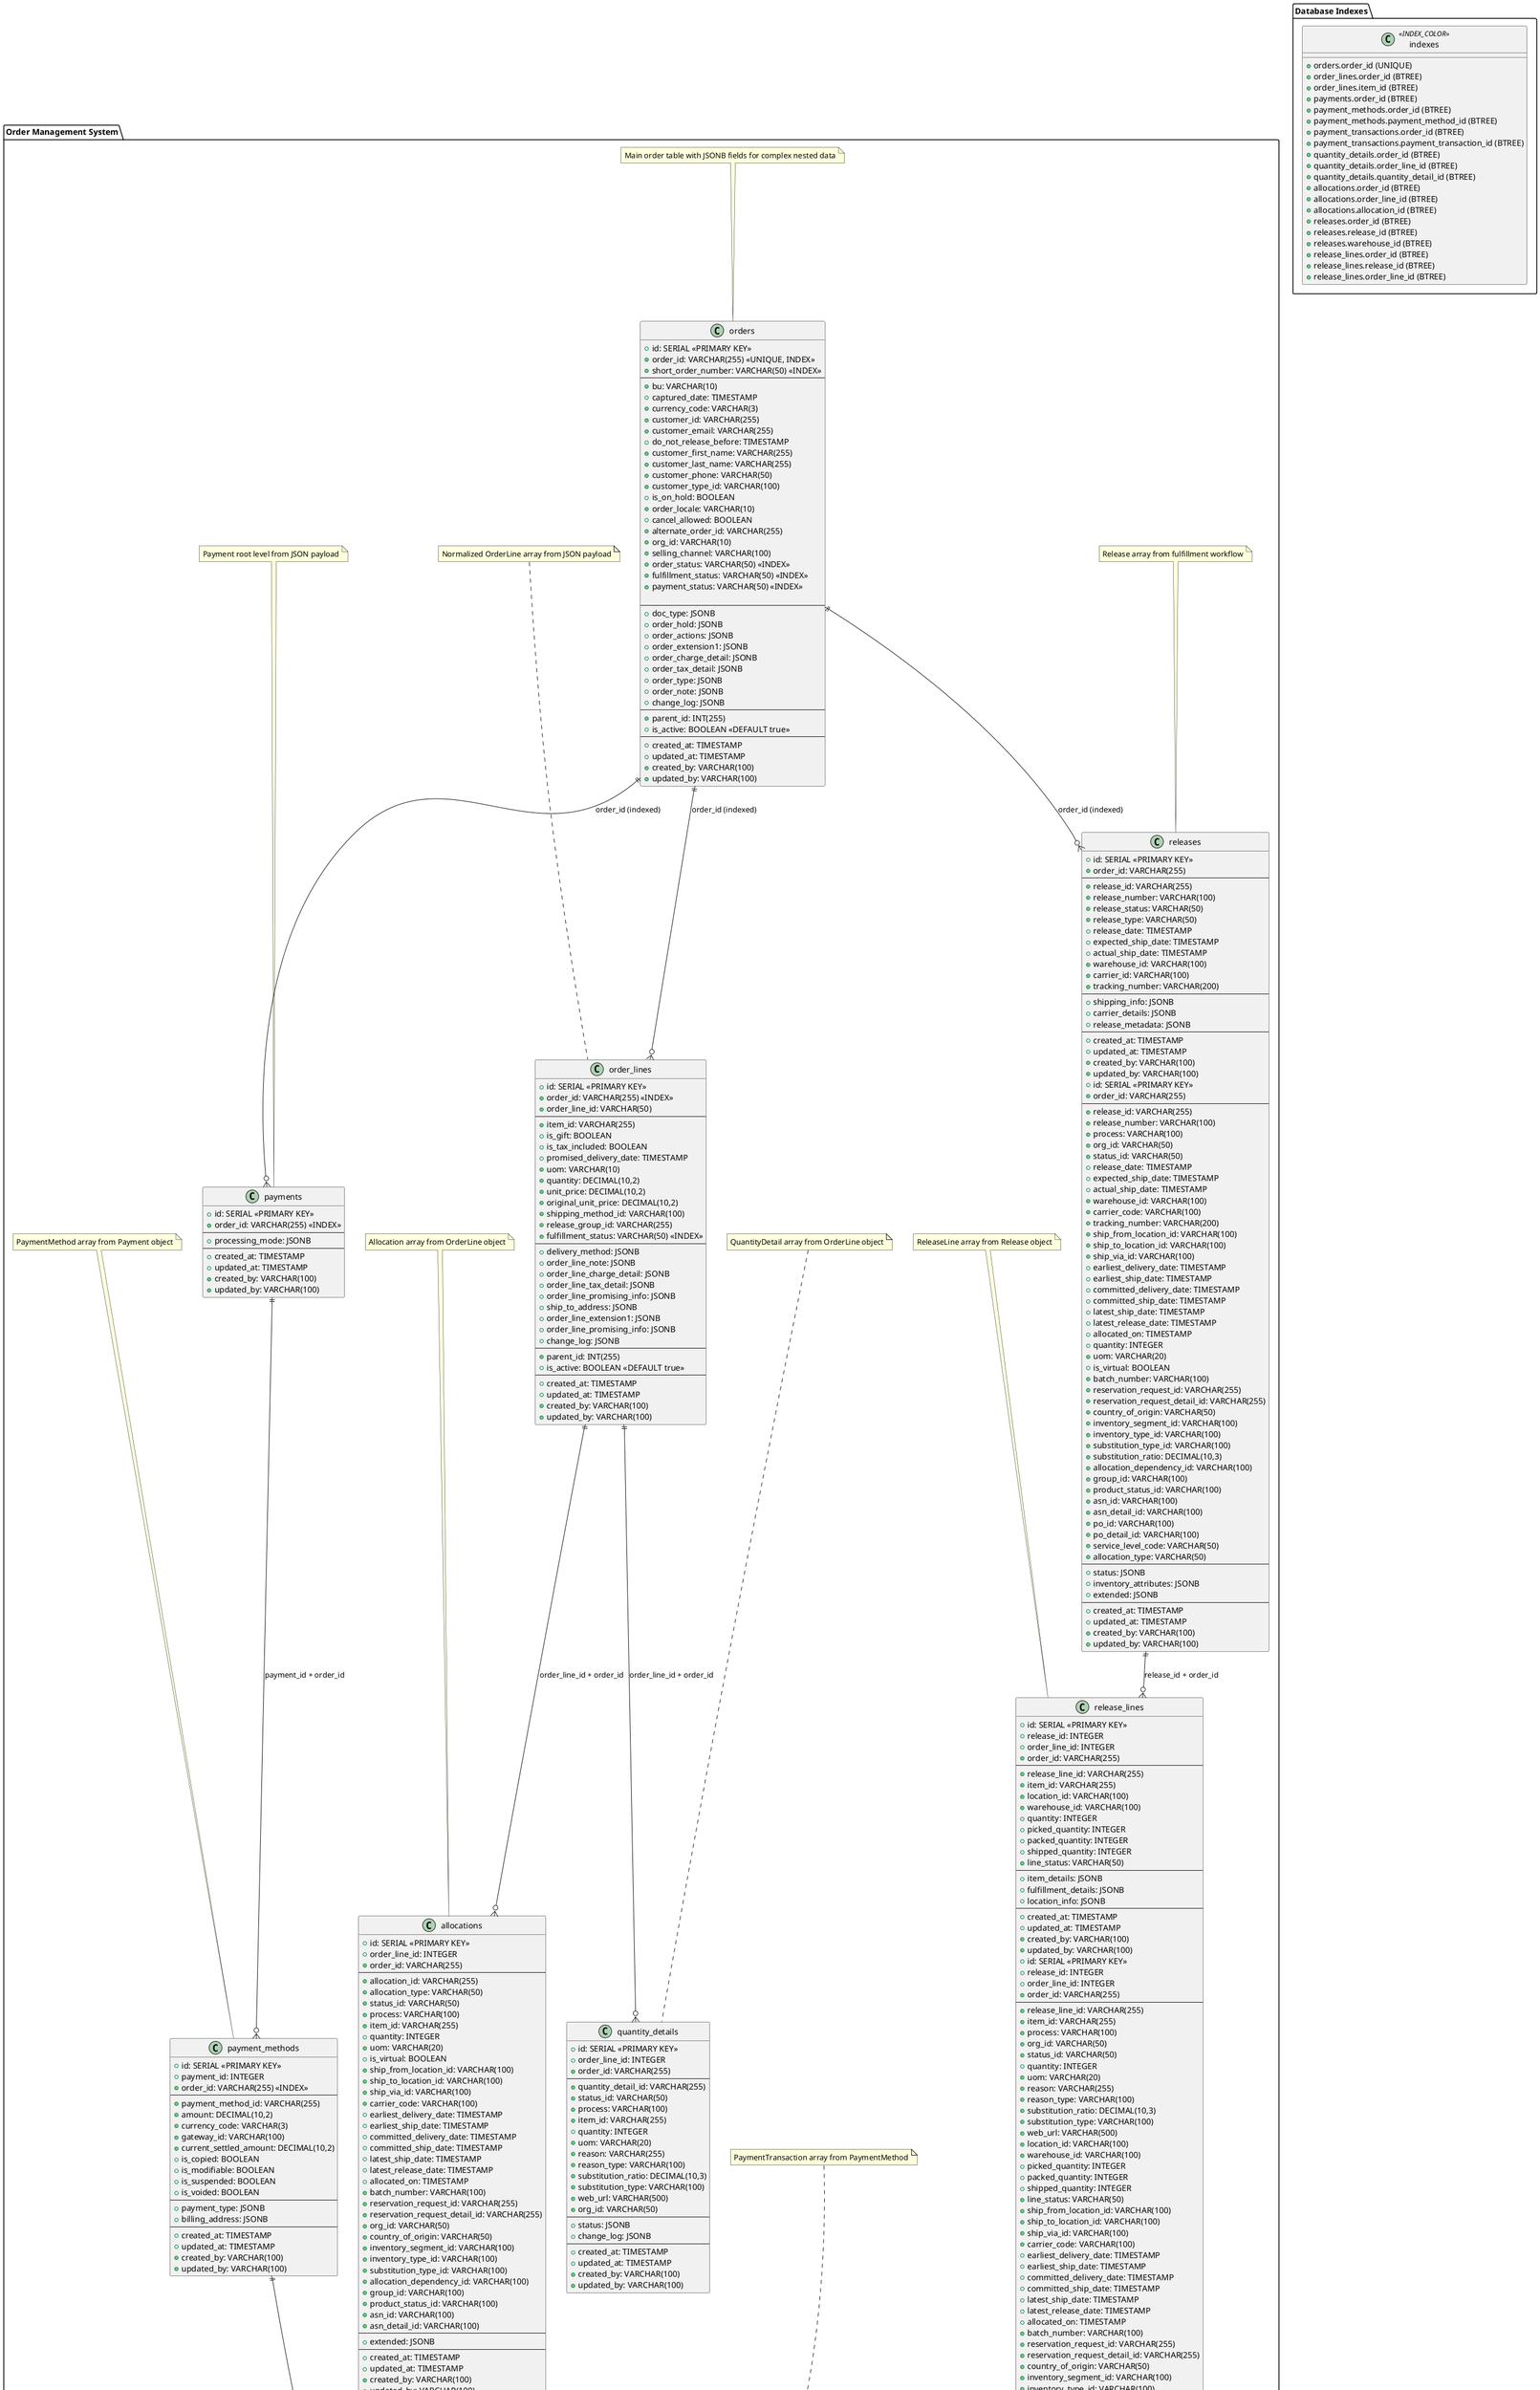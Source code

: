 @startuml Order Management System Class Diagram

package "Order Management System" {
  
  class orders {
    + id: SERIAL <<PRIMARY KEY>>
    + order_id: VARCHAR(255) <<UNIQUE, INDEX>>
		+ short_order_number: VARCHAR(50) <<INDEX>>
    --
    + bu: VARCHAR(10)
    + captured_date: TIMESTAMP
    + currency_code: VARCHAR(3)
    + customer_id: VARCHAR(255)
    + customer_email: VARCHAR(255)
    + do_not_release_before: TIMESTAMP
    + customer_first_name: VARCHAR(255)
    + customer_last_name: VARCHAR(255)
    + customer_phone: VARCHAR(50)
    + customer_type_id: VARCHAR(100)
    + is_on_hold: BOOLEAN
    + order_locale: VARCHAR(10)
    + cancel_allowed: BOOLEAN
    + alternate_order_id: VARCHAR(255)
    + org_id: VARCHAR(10)
    + selling_channel: VARCHAR(100)
		+ order_status: VARCHAR(50) <<INDEX>>
		+ fulfillment_status: VARCHAR(50) <<INDEX>>
		+ payment_status: VARCHAR(50) <<INDEX>>
		
    --
    + doc_type: JSONB
    + order_hold: JSONB
    + order_actions: JSONB
    + order_extension1: JSONB
    + order_charge_detail: JSONB
    + order_tax_detail: JSONB
    + order_type: JSONB
    + order_note: JSONB
		+ change_log: JSONB
    --
		+ parent_id: INT(255)
		+ is_active: BOOLEAN <<DEFAULT true>>
		--
    + created_at: TIMESTAMP
    + updated_at: TIMESTAMP
    + created_by: VARCHAR(100)
    + updated_by: VARCHAR(100)
  }

  class order_lines {
    + id: SERIAL <<PRIMARY KEY>>
    + order_id: VARCHAR(255) <<INDEX>>
    + order_line_id: VARCHAR(50)
    --
    + item_id: VARCHAR(255)
    + is_gift: BOOLEAN
    + is_tax_included: BOOLEAN
    + promised_delivery_date: TIMESTAMP
    + uom: VARCHAR(10)
    + quantity: DECIMAL(10,2)
    + unit_price: DECIMAL(10,2)
    + original_unit_price: DECIMAL(10,2)
    + shipping_method_id: VARCHAR(100)
    + release_group_id: VARCHAR(255)
		+ fulfillment_status: VARCHAR(50) <<INDEX>>
    --
    + delivery_method: JSONB
    + order_line_note: JSONB
    + order_line_charge_detail: JSONB
    + order_line_tax_detail: JSONB
    + order_line_promising_info: JSONB
    + ship_to_address: JSONB
    + order_line_extension1: JSONB
		+ order_line_promising_info: JSONB
		+ change_log: JSONB
    --
		+ parent_id: INT(255)
		+ is_active: BOOLEAN <<DEFAULT true>>
		--
    + created_at: TIMESTAMP
    + updated_at: TIMESTAMP
    + created_by: VARCHAR(100)
    + updated_by: VARCHAR(100)
  }

  class payments {
    + id: SERIAL <<PRIMARY KEY>>
    + order_id: VARCHAR(255) <<INDEX>>
    --
    + processing_mode: JSONB
    --
    + created_at: TIMESTAMP
    + updated_at: TIMESTAMP
    + created_by: VARCHAR(100)
    + updated_by: VARCHAR(100)
  }

  class payment_methods {
    + id: SERIAL <<PRIMARY KEY>>
    + payment_id: INTEGER
    + order_id: VARCHAR(255) <<INDEX>>
    --
    + payment_method_id: VARCHAR(255)
    + amount: DECIMAL(10,2)
    + currency_code: VARCHAR(3)
    + gateway_id: VARCHAR(100)
    + current_settled_amount: DECIMAL(10,2)
    + is_copied: BOOLEAN
    + is_modifiable: BOOLEAN
    + is_suspended: BOOLEAN
    + is_voided: BOOLEAN
    --
    + payment_type: JSONB
    + billing_address: JSONB
    --
    + created_at: TIMESTAMP
    + updated_at: TIMESTAMP
    + created_by: VARCHAR(100)
    + updated_by: VARCHAR(100)
  }

  class payment_transactions {
    + id: SERIAL <<PRIMARY KEY>>
    + payment_method_id: INTEGER
    + order_id: VARCHAR(255) <<INDEX>>
    --
    + payment_transaction_id: VARCHAR(255)
    + is_activation: BOOLEAN
    + is_active: BOOLEAN
    + is_copied: BOOLEAN
    + is_valid_for_refund: BOOLEAN
    + reconciliation_id: VARCHAR(255)
    + request_id: VARCHAR(255)
    + request_token: VARCHAR(255)
    + processed_amount: DECIMAL(10,2)
    + transaction_date: TIMESTAMP
    + requested_amount: DECIMAL(10,2)
    --
    + payment_response_status: JSONB
    + status: JSONB
    + transmission_status: JSONB
    + transaction_type: JSONB
    --
    + created_at: TIMESTAMP
    + updated_at: TIMESTAMP
    + created_by: VARCHAR(100)
    + updated_by: VARCHAR(100)
  }

  class quantity_details {
    + id: SERIAL <<PRIMARY KEY>>
    + order_line_id: INTEGER
    + order_id: VARCHAR(255)
    --
    + quantity_detail_id: VARCHAR(255)
    + status_id: VARCHAR(50)
    + process: VARCHAR(100)
    + item_id: VARCHAR(255)
    + quantity: INTEGER
    + uom: VARCHAR(20)
    + reason: VARCHAR(255)
    + reason_type: VARCHAR(100)
    + substitution_ratio: DECIMAL(10,3)
    + substitution_type: VARCHAR(100)
    + web_url: VARCHAR(500)
    + org_id: VARCHAR(50)
    --
    + status: JSONB
    + change_log: JSONB
    --
    + created_at: TIMESTAMP
    + updated_at: TIMESTAMP
    + created_by: VARCHAR(100)
    + updated_by: VARCHAR(100)
  }

  class allocations {
  + id: SERIAL <<PRIMARY KEY>>
  + order_line_id: INTEGER
  + order_id: VARCHAR(255)
  --
  + allocation_id: VARCHAR(255)
  + allocation_type: VARCHAR(50)
  + status_id: VARCHAR(50)
  + process: VARCHAR(100)
  + item_id: VARCHAR(255)
  + quantity: INTEGER
  + uom: VARCHAR(20)
  + is_virtual: BOOLEAN
  + ship_from_location_id: VARCHAR(100)
  + ship_to_location_id: VARCHAR(100)
  + ship_via_id: VARCHAR(100)
  + carrier_code: VARCHAR(100)
  + earliest_delivery_date: TIMESTAMP
  + earliest_ship_date: TIMESTAMP
  + committed_delivery_date: TIMESTAMP
  + committed_ship_date: TIMESTAMP
  + latest_ship_date: TIMESTAMP
  + latest_release_date: TIMESTAMP
  + allocated_on: TIMESTAMP
  + batch_number: VARCHAR(100)
  + reservation_request_id: VARCHAR(255)
  + reservation_request_detail_id: VARCHAR(255)
  + org_id: VARCHAR(50)
  + country_of_origin: VARCHAR(50)
  + inventory_segment_id: VARCHAR(100)
  + inventory_type_id: VARCHAR(100)
  + substitution_type_id: VARCHAR(100)
  + allocation_dependency_id: VARCHAR(100)
  + group_id: VARCHAR(100)
  + product_status_id: VARCHAR(100)
  + asn_id: VARCHAR(100)
  + asn_detail_id: VARCHAR(100)
  --
  + extended: JSONB
  --
  + created_at: TIMESTAMP
  + updated_at: TIMESTAMP
  + created_by: VARCHAR(100)
  + updated_by: VARCHAR(100)
  }

  class releases {
    + id: SERIAL <<PRIMARY KEY>>
    + order_id: VARCHAR(255)
    --
    + release_id: VARCHAR(255)
    + release_number: VARCHAR(100)
    + release_status: VARCHAR(50)
    + release_type: VARCHAR(50)
    + release_date: TIMESTAMP
    + expected_ship_date: TIMESTAMP
    + actual_ship_date: TIMESTAMP
    + warehouse_id: VARCHAR(100)
    + carrier_id: VARCHAR(100)
    + tracking_number: VARCHAR(200)
    --
    + shipping_info: JSONB
    + carrier_details: JSONB
    + release_metadata: JSONB
    --
    + created_at: TIMESTAMP
    + updated_at: TIMESTAMP
    + created_by: VARCHAR(100)
    + updated_by: VARCHAR(100)
  }

  class release_lines {
    + id: SERIAL <<PRIMARY KEY>>
    + release_id: INTEGER
    + order_line_id: INTEGER
    + order_id: VARCHAR(255)
    --
    + release_line_id: VARCHAR(255)
    + item_id: VARCHAR(255)
    + location_id: VARCHAR(100)
    + warehouse_id: VARCHAR(100)
    + quantity: INTEGER
    + picked_quantity: INTEGER
    + packed_quantity: INTEGER
    + shipped_quantity: INTEGER
    + line_status: VARCHAR(50)
    --
    + item_details: JSONB
    + fulfillment_details: JSONB
    + location_info: JSONB
    --
    + created_at: TIMESTAMP
    + updated_at: TIMESTAMP
    + created_by: VARCHAR(100)
    + updated_by: VARCHAR(100)
  }

  class releases {
    + id: SERIAL <<PRIMARY KEY>>
    + order_id: VARCHAR(255)
    --
    + release_id: VARCHAR(255)
    + release_number: VARCHAR(100)
    + process: VARCHAR(100)
    + org_id: VARCHAR(50)
    + status_id: VARCHAR(50)
    + release_date: TIMESTAMP
    + expected_ship_date: TIMESTAMP
    + actual_ship_date: TIMESTAMP
    + warehouse_id: VARCHAR(100)
    + carrier_code: VARCHAR(100)
    + tracking_number: VARCHAR(200)
    + ship_from_location_id: VARCHAR(100)
    + ship_to_location_id: VARCHAR(100)
    + ship_via_id: VARCHAR(100)
    + earliest_delivery_date: TIMESTAMP
    + earliest_ship_date: TIMESTAMP
    + committed_delivery_date: TIMESTAMP
    + committed_ship_date: TIMESTAMP
    + latest_ship_date: TIMESTAMP
    + latest_release_date: TIMESTAMP
    + allocated_on: TIMESTAMP
    + quantity: INTEGER
    + uom: VARCHAR(20)
    + is_virtual: BOOLEAN
    + batch_number: VARCHAR(100)
    + reservation_request_id: VARCHAR(255)
    + reservation_request_detail_id: VARCHAR(255)
    + country_of_origin: VARCHAR(50)
    + inventory_segment_id: VARCHAR(100)
    + inventory_type_id: VARCHAR(100)
    + substitution_type_id: VARCHAR(100)
    + substitution_ratio: DECIMAL(10,3)
    + allocation_dependency_id: VARCHAR(100)
    + group_id: VARCHAR(100)
    + product_status_id: VARCHAR(100)
    + asn_id: VARCHAR(100)
    + asn_detail_id: VARCHAR(100)
    + po_id: VARCHAR(100)
    + po_detail_id: VARCHAR(100)
    + service_level_code: VARCHAR(50)
    + allocation_type: VARCHAR(50)
    --
    + status: JSONB
    + inventory_attributes: JSONB
    + extended: JSONB
    --
    + created_at: TIMESTAMP
    + updated_at: TIMESTAMP
    + created_by: VARCHAR(100)
    + updated_by: VARCHAR(100)
  }

  class release_lines {
    + id: SERIAL <<PRIMARY KEY>>
    + release_id: INTEGER
    + order_line_id: INTEGER
    + order_id: VARCHAR(255)
    --
    + release_line_id: VARCHAR(255)
    + item_id: VARCHAR(255)
    + process: VARCHAR(100)
    + org_id: VARCHAR(50)
    + status_id: VARCHAR(50)
    + quantity: INTEGER
    + uom: VARCHAR(20)
    + reason: VARCHAR(255)
    + reason_type: VARCHAR(100)
    + substitution_ratio: DECIMAL(10,3)
    + substitution_type: VARCHAR(100)
    + web_url: VARCHAR(500)
    + location_id: VARCHAR(100)
    + warehouse_id: VARCHAR(100)
    + picked_quantity: INTEGER
    + packed_quantity: INTEGER
    + shipped_quantity: INTEGER
    + line_status: VARCHAR(50)
    + ship_from_location_id: VARCHAR(100)
    + ship_to_location_id: VARCHAR(100)
    + ship_via_id: VARCHAR(100)
    + carrier_code: VARCHAR(100)
    + earliest_delivery_date: TIMESTAMP
    + earliest_ship_date: TIMESTAMP
    + committed_delivery_date: TIMESTAMP
    + committed_ship_date: TIMESTAMP
    + latest_ship_date: TIMESTAMP
    + latest_release_date: TIMESTAMP
    + allocated_on: TIMESTAMP
    + batch_number: VARCHAR(100)
    + reservation_request_id: VARCHAR(255)
    + reservation_request_detail_id: VARCHAR(255)
    + country_of_origin: VARCHAR(50)
    + inventory_segment_id: VARCHAR(100)
    + inventory_type_id: VARCHAR(100)
    + substitution_type_id: VARCHAR(100)
    + allocation_dependency_id: VARCHAR(100)
    + group_id: VARCHAR(100)
    + product_status_id: VARCHAR(100)
    + asn_id: VARCHAR(100)
    + asn_detail_id: VARCHAR(100)
    + po_id: VARCHAR(100)
    + po_detail_id: VARCHAR(100)
    + service_level_code: VARCHAR(50)
    + allocation_type: VARCHAR(50)
    + is_virtual: BOOLEAN
    --
    + status: JSONB <<JSONB_COLOR>>
    + inventory_attributes: JSONB
    + change_log: JSONB
    + extended: JSONB
    --
    + created_at: TIMESTAMP
    + updated_at: TIMESTAMP
    + created_by: VARCHAR(100)
    + updated_by: VARCHAR(100)
  }

  note top of orders : Main order table with JSONB fields for complex nested data
  note top of order_lines : Normalized OrderLine array from JSON payload  
  note top of payments : Payment root level from JSON payload
  note top of payment_methods : PaymentMethod array from Payment object
  note top of payment_transactions : PaymentTransaction array from PaymentMethod
  note top of quantity_details : QuantityDetail array from OrderLine object
  note top of allocations : Allocation array from OrderLine object
  note top of releases : Release array from fulfillment workflow
  note top of release_lines : ReleaseLine array from Release object

  ' Relationships (Logical, no FK constraints)
  orders ||--o{ order_lines : "order_id (indexed)"
  orders ||--o{ payments : "order_id (indexed)"
  orders ||--o{ releases : "order_id (indexed)"
  payments ||--o{ payment_methods : "payment_id + order_id"
  payment_methods ||--o{ payment_transactions : "payment_method_id + order_id"
  order_lines ||--o{ quantity_details : "order_line_id + order_id"
  order_lines ||--o{ allocations : "order_line_id + order_id"
  releases ||--o{ release_lines : "release_id + order_id"

}

package "Database Indexes" {
  class indexes <<INDEX_COLOR>> {
    + orders.order_id (UNIQUE)
    + order_lines.order_id (BTREE)
    + order_lines.item_id (BTREE)
    + payments.order_id (BTREE)
    + payment_methods.order_id (BTREE)
    + payment_methods.payment_method_id (BTREE)
    + payment_transactions.order_id (BTREE)
    + payment_transactions.payment_transaction_id (BTREE)
    + quantity_details.order_id (BTREE)
    + quantity_details.order_line_id (BTREE)
    + quantity_details.quantity_detail_id (BTREE)
    + allocations.order_id (BTREE)
    + allocations.order_line_id (BTREE)
    + allocations.allocation_id (BTREE)
    + releases.order_id (BTREE)
    + releases.release_id (BTREE)
    + releases.warehouse_id (BTREE)
    + release_lines.order_id (BTREE)
    + release_lines.release_id (BTREE)
    + release_lines.order_line_id (BTREE)
  }
}

@enduml
